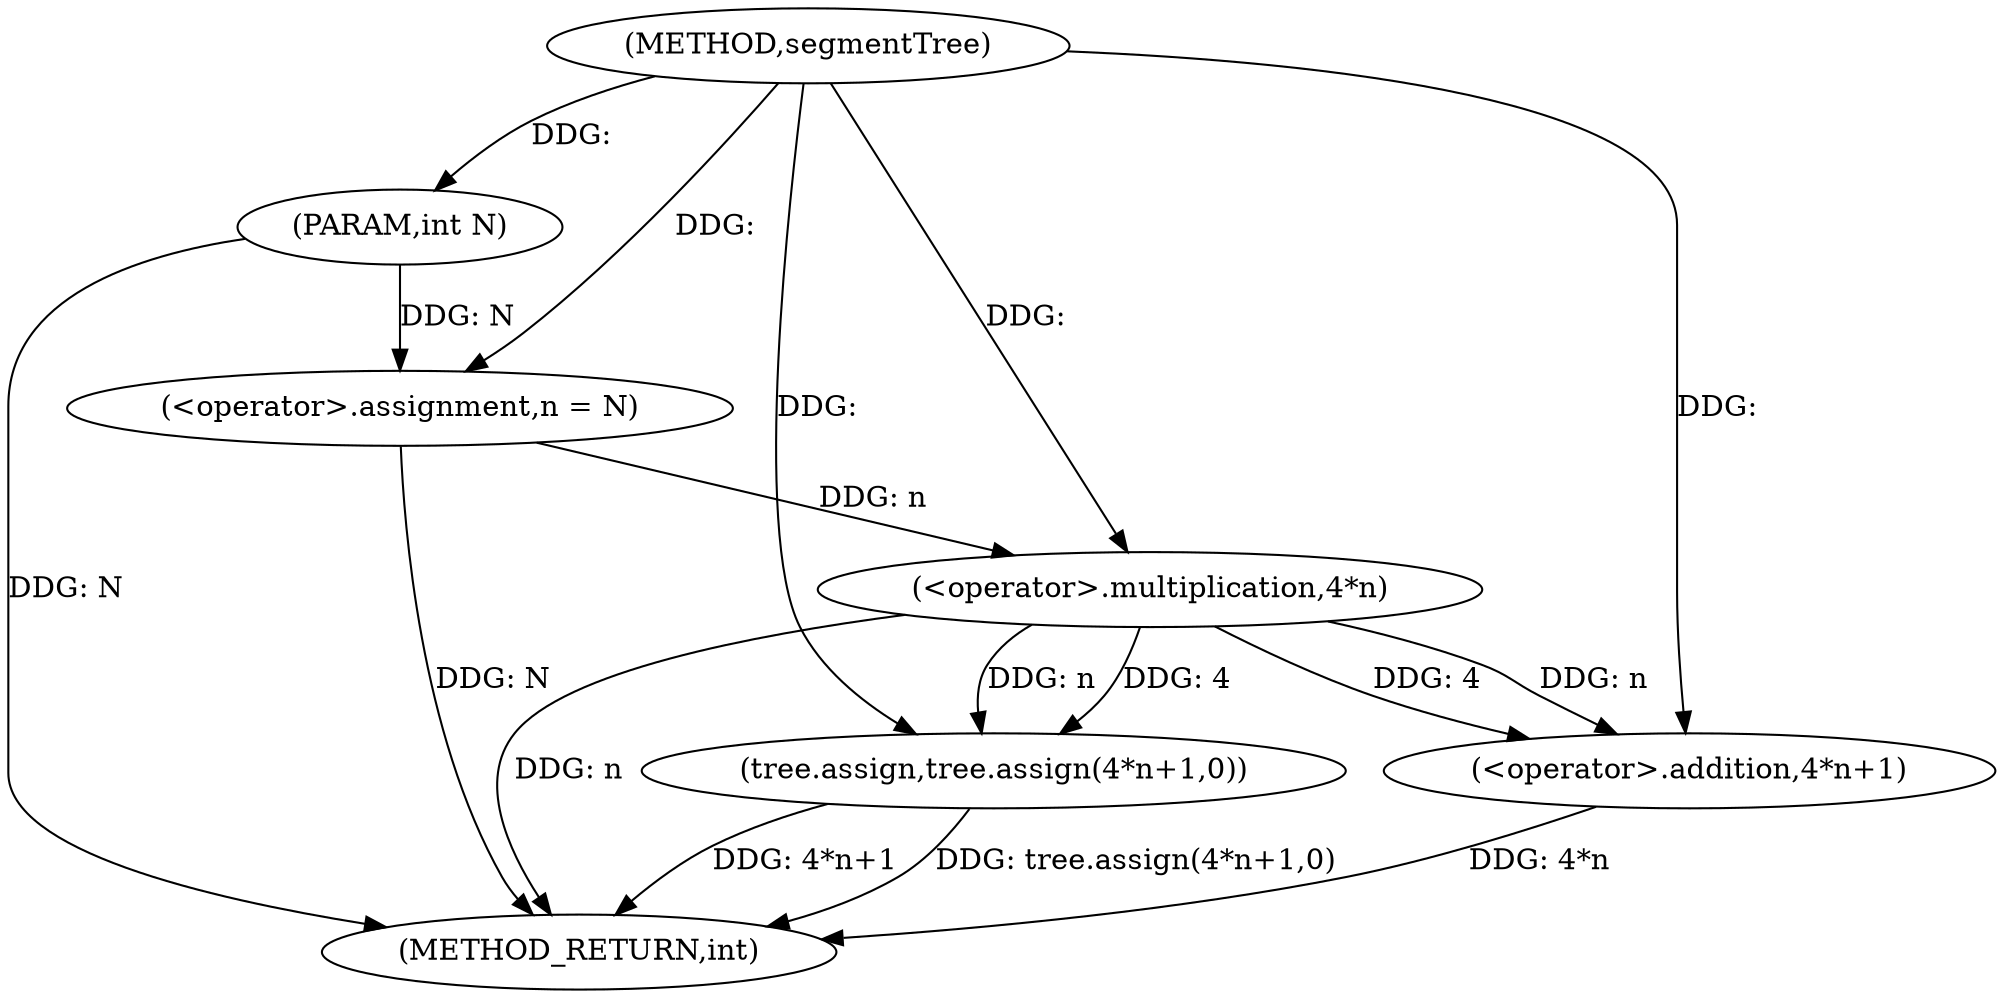 digraph "segmentTree" {  
"1000111" [label = "(METHOD,segmentTree)" ]
"1000124" [label = "(METHOD_RETURN,int)" ]
"1000112" [label = "(PARAM,int N)" ]
"1000114" [label = "(<operator>.assignment,n = N)" ]
"1000117" [label = "(tree.assign,tree.assign(4*n+1,0))" ]
"1000118" [label = "(<operator>.addition,4*n+1)" ]
"1000119" [label = "(<operator>.multiplication,4*n)" ]
  "1000112" -> "1000124"  [ label = "DDG: N"] 
  "1000114" -> "1000124"  [ label = "DDG: N"] 
  "1000119" -> "1000124"  [ label = "DDG: n"] 
  "1000118" -> "1000124"  [ label = "DDG: 4*n"] 
  "1000117" -> "1000124"  [ label = "DDG: 4*n+1"] 
  "1000117" -> "1000124"  [ label = "DDG: tree.assign(4*n+1,0)"] 
  "1000111" -> "1000112"  [ label = "DDG: "] 
  "1000112" -> "1000114"  [ label = "DDG: N"] 
  "1000111" -> "1000114"  [ label = "DDG: "] 
  "1000119" -> "1000117"  [ label = "DDG: 4"] 
  "1000119" -> "1000117"  [ label = "DDG: n"] 
  "1000111" -> "1000117"  [ label = "DDG: "] 
  "1000119" -> "1000118"  [ label = "DDG: 4"] 
  "1000119" -> "1000118"  [ label = "DDG: n"] 
  "1000111" -> "1000118"  [ label = "DDG: "] 
  "1000111" -> "1000119"  [ label = "DDG: "] 
  "1000114" -> "1000119"  [ label = "DDG: n"] 
}
